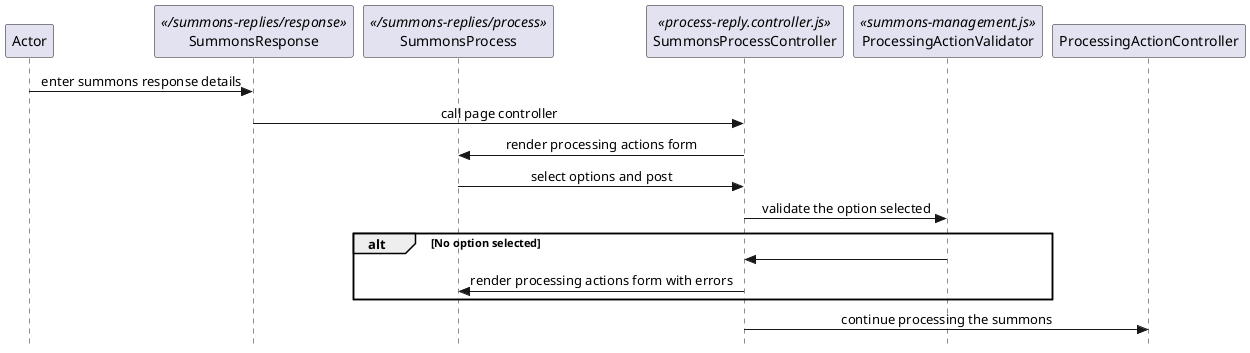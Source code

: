 @startuml sequence-general

skinparam Style strictuml 
skinparam SequenceMessageAlignment center
participant Actor
participant SummonsResponse <</summons-replies/response>>
participant SummonsProcess <</summons-replies/process>>
participant SummonsProcessController <<process-reply.controller.js>>
participant ProcessingActionValidator <<summons-management.js>>
participant ProcessingActionController

Actor -> SummonsResponse : enter summons response details

SummonsResponse -> SummonsProcessController : call page controller
SummonsProcess <- SummonsProcessController : render processing actions form

SummonsProcess -> SummonsProcessController : select options and post
SummonsProcessController -> ProcessingActionValidator : validate the option selected

alt No option selected
  SummonsProcessController <- ProcessingActionValidator
  SummonsProcess <- SummonsProcessController : render processing actions form with errors 
end

SummonsProcessController -> ProcessingActionController : continue processing the summons

@enduml